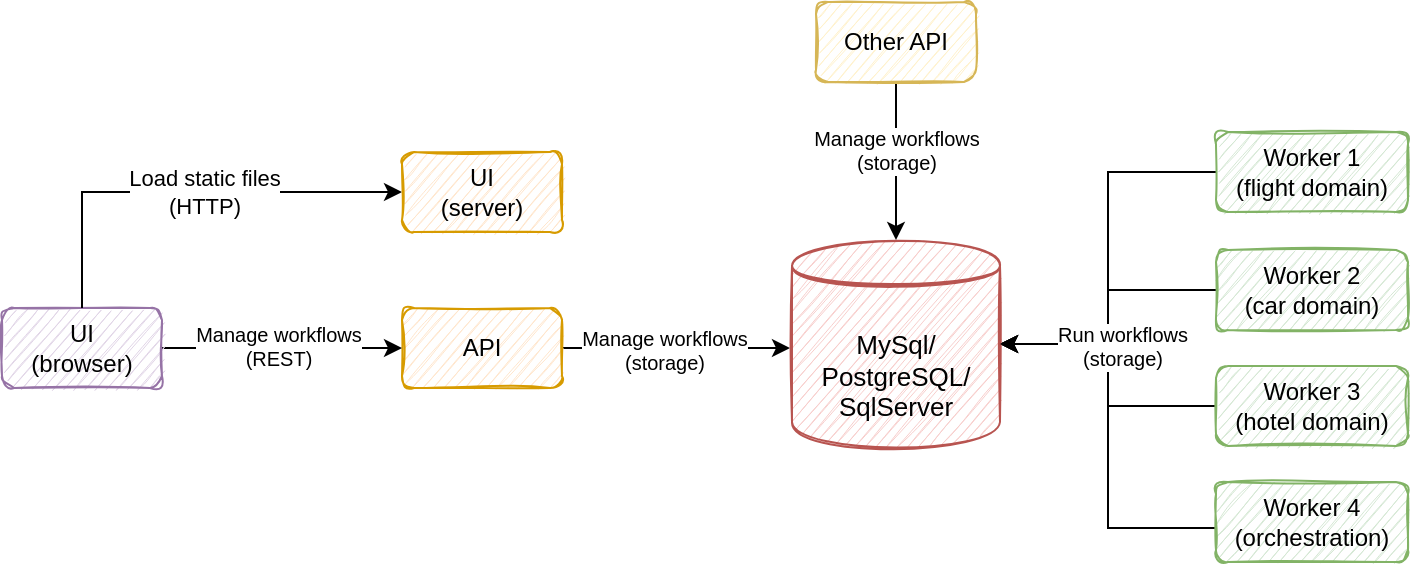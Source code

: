 <mxfile version="13.10.0" type="embed">
    <diagram id="VXLdp9_0gb5skO2kyKBa" name="Page-1">
        <mxGraphModel dx="602" dy="403" grid="1" gridSize="10" guides="1" tooltips="1" connect="1" arrows="1" fold="1" page="1" pageScale="1" pageWidth="827" pageHeight="1169" math="0" shadow="0">
            <root>
                <mxCell id="0"/>
                <mxCell id="1" parent="0"/>
                <mxCell id="us2cDPpgsmW-u6fd8scS-2" style="edgeStyle=orthogonalEdgeStyle;rounded=0;orthogonalLoop=1;jettySize=auto;html=1;" parent="1" source="us2cDPpgsmW-u6fd8scS-1" target="nzUQvSkKueNvl9NMvaPP-27" edge="1">
                    <mxGeometry relative="1" as="geometry">
                        <Array as="points">
                            <mxPoint x="630" y="340"/>
                            <mxPoint x="630" y="248"/>
                        </Array>
                    </mxGeometry>
                </mxCell>
                <mxCell id="nzUQvSkKueNvl9NMvaPP-42" style="edgeStyle=elbowEdgeStyle;rounded=0;orthogonalLoop=1;jettySize=auto;html=1;" parent="1" source="nzUQvSkKueNvl9NMvaPP-44" target="nzUQvSkKueNvl9NMvaPP-27" edge="1">
                    <mxGeometry relative="1" as="geometry">
                        <mxPoint x="604" y="305" as="targetPoint"/>
                    </mxGeometry>
                </mxCell>
                <mxCell id="nzUQvSkKueNvl9NMvaPP-12" style="edgeStyle=elbowEdgeStyle;rounded=0;orthogonalLoop=1;jettySize=auto;html=1;" parent="1" source="nzUQvSkKueNvl9NMvaPP-4" target="nzUQvSkKueNvl9NMvaPP-27" edge="1">
                    <mxGeometry relative="1" as="geometry">
                        <mxPoint x="604" y="188" as="targetPoint"/>
                    </mxGeometry>
                </mxCell>
                <mxCell id="nzUQvSkKueNvl9NMvaPP-4" value="Worker 1&lt;br&gt;(flight domain)" style="rounded=1;whiteSpace=wrap;html=1;fillColor=#d5e8d4;strokeColor=#82b366;sketch=1;" parent="1" vertex="1">
                    <mxGeometry x="684" y="142" width="96" height="40" as="geometry"/>
                </mxCell>
                <mxCell id="nzUQvSkKueNvl9NMvaPP-20" style="edgeStyle=orthogonalEdgeStyle;rounded=0;orthogonalLoop=1;jettySize=auto;html=1;" parent="1" source="nzUQvSkKueNvl9NMvaPP-8" edge="1">
                    <mxGeometry relative="1" as="geometry">
                        <mxPoint x="471" y="250" as="targetPoint"/>
                    </mxGeometry>
                </mxCell>
                <mxCell id="nzUQvSkKueNvl9NMvaPP-21" value="Manage workflows&lt;br style=&quot;font-size: 10px&quot;&gt;(storage)" style="edgeLabel;html=1;align=center;verticalAlign=middle;resizable=0;points=[];fontSize=10;" parent="nzUQvSkKueNvl9NMvaPP-20" vertex="1" connectable="0">
                    <mxGeometry x="0.25" y="-1" relative="1" as="geometry">
                        <mxPoint x="-20" y="-1" as="offset"/>
                    </mxGeometry>
                </mxCell>
                <mxCell id="nzUQvSkKueNvl9NMvaPP-8" value="API" style="rounded=1;whiteSpace=wrap;html=1;fillColor=#ffe6cc;strokeColor=#d79b00;sketch=1;" parent="1" vertex="1">
                    <mxGeometry x="277" y="230" width="80" height="40" as="geometry"/>
                </mxCell>
                <mxCell id="nzUQvSkKueNvl9NMvaPP-23" style="edgeStyle=orthogonalEdgeStyle;rounded=0;orthogonalLoop=1;jettySize=auto;html=1;entryX=0;entryY=0.5;entryDx=0;entryDy=0;" parent="1" source="nzUQvSkKueNvl9NMvaPP-34" target="nzUQvSkKueNvl9NMvaPP-8" edge="1">
                    <mxGeometry relative="1" as="geometry">
                        <mxPoint x="192" y="250" as="sourcePoint"/>
                    </mxGeometry>
                </mxCell>
                <mxCell id="nzUQvSkKueNvl9NMvaPP-24" value="Manage workflows&lt;br style=&quot;font-size: 10px&quot;&gt;(REST)" style="edgeLabel;html=1;align=center;verticalAlign=middle;resizable=0;points=[];fontSize=10;" parent="nzUQvSkKueNvl9NMvaPP-23" vertex="1" connectable="0">
                    <mxGeometry x="-0.035" y="-3" relative="1" as="geometry">
                        <mxPoint y="-4" as="offset"/>
                    </mxGeometry>
                </mxCell>
                <mxCell id="nzUQvSkKueNvl9NMvaPP-27" value="MySql/&lt;br style=&quot;font-size: 13px;&quot;&gt;PostgreSQL/&lt;br style=&quot;font-size: 13px;&quot;&gt;SqlServer" style="shape=datastore;whiteSpace=wrap;html=1;fontSize=13;sketch=1;fillColor=#f8cecc;strokeColor=#b85450;" parent="1" vertex="1">
                    <mxGeometry x="472" y="196" width="104" height="104" as="geometry"/>
                </mxCell>
                <mxCell id="nzUQvSkKueNvl9NMvaPP-34" value="UI&lt;br&gt;(browser)" style="rounded=1;whiteSpace=wrap;html=1;fillColor=#e1d5e7;strokeColor=#9673a6;sketch=1;" parent="1" vertex="1">
                    <mxGeometry x="77" y="230" width="80" height="40" as="geometry"/>
                </mxCell>
                <mxCell id="nzUQvSkKueNvl9NMvaPP-36" style="edgeStyle=orthogonalEdgeStyle;rounded=0;orthogonalLoop=1;jettySize=auto;html=1;fontSize=10;" parent="1" source="nzUQvSkKueNvl9NMvaPP-35" target="nzUQvSkKueNvl9NMvaPP-27" edge="1">
                    <mxGeometry relative="1" as="geometry">
                        <mxPoint x="524" y="160" as="targetPoint"/>
                    </mxGeometry>
                </mxCell>
                <mxCell id="nzUQvSkKueNvl9NMvaPP-37" value="Manage workflows&lt;br&gt;(storage)" style="edgeLabel;html=1;align=center;verticalAlign=middle;resizable=0;points=[];fontSize=10;" parent="nzUQvSkKueNvl9NMvaPP-36" vertex="1" connectable="0">
                    <mxGeometry x="0.333" relative="1" as="geometry">
                        <mxPoint y="-19" as="offset"/>
                    </mxGeometry>
                </mxCell>
                <mxCell id="nzUQvSkKueNvl9NMvaPP-35" value="Other API" style="rounded=1;whiteSpace=wrap;html=1;fillColor=#fff2cc;strokeColor=#d6b656;sketch=1;" parent="1" vertex="1">
                    <mxGeometry x="484" y="77" width="80" height="40" as="geometry"/>
                </mxCell>
                <mxCell id="nzUQvSkKueNvl9NMvaPP-39" style="edgeStyle=orthogonalEdgeStyle;rounded=0;orthogonalLoop=1;jettySize=auto;html=1;" parent="1" source="nzUQvSkKueNvl9NMvaPP-41" target="nzUQvSkKueNvl9NMvaPP-27" edge="1">
                    <mxGeometry relative="1" as="geometry">
                        <mxPoint x="604" y="247" as="targetPoint"/>
                        <Array as="points"/>
                    </mxGeometry>
                </mxCell>
                <mxCell id="nzUQvSkKueNvl9NMvaPP-40" value="Run workflows&lt;br style=&quot;font-size: 10px&quot;&gt;(storage)" style="edgeLabel;html=1;align=center;verticalAlign=middle;resizable=0;points=[];fontSize=10;labelBackgroundColor=#ffffff;" parent="nzUQvSkKueNvl9NMvaPP-39" vertex="1" connectable="0">
                    <mxGeometry x="0.06" y="3" relative="1" as="geometry">
                        <mxPoint x="4" y="10" as="offset"/>
                    </mxGeometry>
                </mxCell>
                <mxCell id="nzUQvSkKueNvl9NMvaPP-41" value="Worker 2&lt;br&gt;(car domain)" style="rounded=1;whiteSpace=wrap;html=1;fillColor=#d5e8d4;strokeColor=#82b366;sketch=1;" parent="1" vertex="1">
                    <mxGeometry x="684" y="201" width="96" height="40" as="geometry"/>
                </mxCell>
                <mxCell id="nzUQvSkKueNvl9NMvaPP-44" value="Worker 3&lt;br&gt;(hotel domain)" style="rounded=1;whiteSpace=wrap;html=1;fillColor=#d5e8d4;strokeColor=#82b366;sketch=1;" parent="1" vertex="1">
                    <mxGeometry x="684" y="259" width="96" height="40" as="geometry"/>
                </mxCell>
                <mxCell id="us2cDPpgsmW-u6fd8scS-1" value="Worker 4&lt;br&gt;(orchestration)" style="rounded=1;whiteSpace=wrap;html=1;fillColor=#d5e8d4;strokeColor=#82b366;sketch=1;" parent="1" vertex="1">
                    <mxGeometry x="684" y="317" width="96" height="40" as="geometry"/>
                </mxCell>
                <mxCell id="9" style="edgeStyle=elbowEdgeStyle;rounded=0;orthogonalLoop=1;jettySize=auto;html=1;entryX=0;entryY=0.5;entryDx=0;entryDy=0;" parent="1" source="nzUQvSkKueNvl9NMvaPP-34" target="11" edge="1">
                    <mxGeometry relative="1" as="geometry">
                        <mxPoint x="80" y="360" as="targetPoint"/>
                        <mxPoint x="90" y="270" as="sourcePoint"/>
                        <Array as="points">
                            <mxPoint x="117" y="200"/>
                        </Array>
                    </mxGeometry>
                </mxCell>
                <mxCell id="10" value="Load static files&lt;br&gt;(HTTP)" style="edgeLabel;html=1;align=center;verticalAlign=middle;resizable=0;points=[];" parent="9" vertex="1" connectable="0">
                    <mxGeometry x="0.243" y="-2" relative="1" as="geometry">
                        <mxPoint x="-17" y="-2" as="offset"/>
                    </mxGeometry>
                </mxCell>
                <mxCell id="11" value="UI&lt;br&gt;(server)" style="rounded=1;whiteSpace=wrap;html=1;fillColor=#ffe6cc;strokeColor=#d79b00;sketch=1;" parent="1" vertex="1">
                    <mxGeometry x="277" y="152" width="80" height="40" as="geometry"/>
                </mxCell>
            </root>
        </mxGraphModel>
    </diagram>
</mxfile>